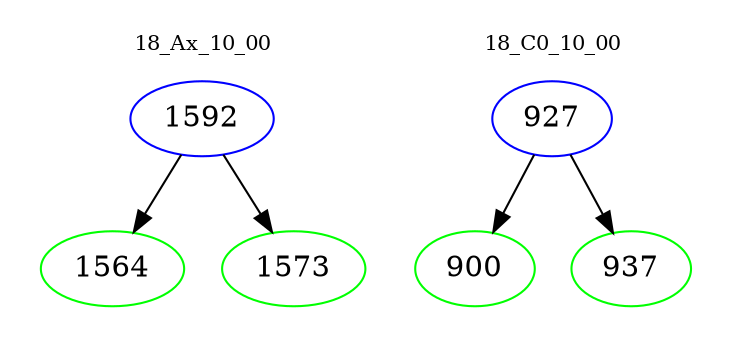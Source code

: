 digraph{
subgraph cluster_0 {
color = white
label = "18_Ax_10_00";
fontsize=10;
T0_1592 [label="1592", color="blue"]
T0_1592 -> T0_1564 [color="black"]
T0_1564 [label="1564", color="green"]
T0_1592 -> T0_1573 [color="black"]
T0_1573 [label="1573", color="green"]
}
subgraph cluster_1 {
color = white
label = "18_C0_10_00";
fontsize=10;
T1_927 [label="927", color="blue"]
T1_927 -> T1_900 [color="black"]
T1_900 [label="900", color="green"]
T1_927 -> T1_937 [color="black"]
T1_937 [label="937", color="green"]
}
}
